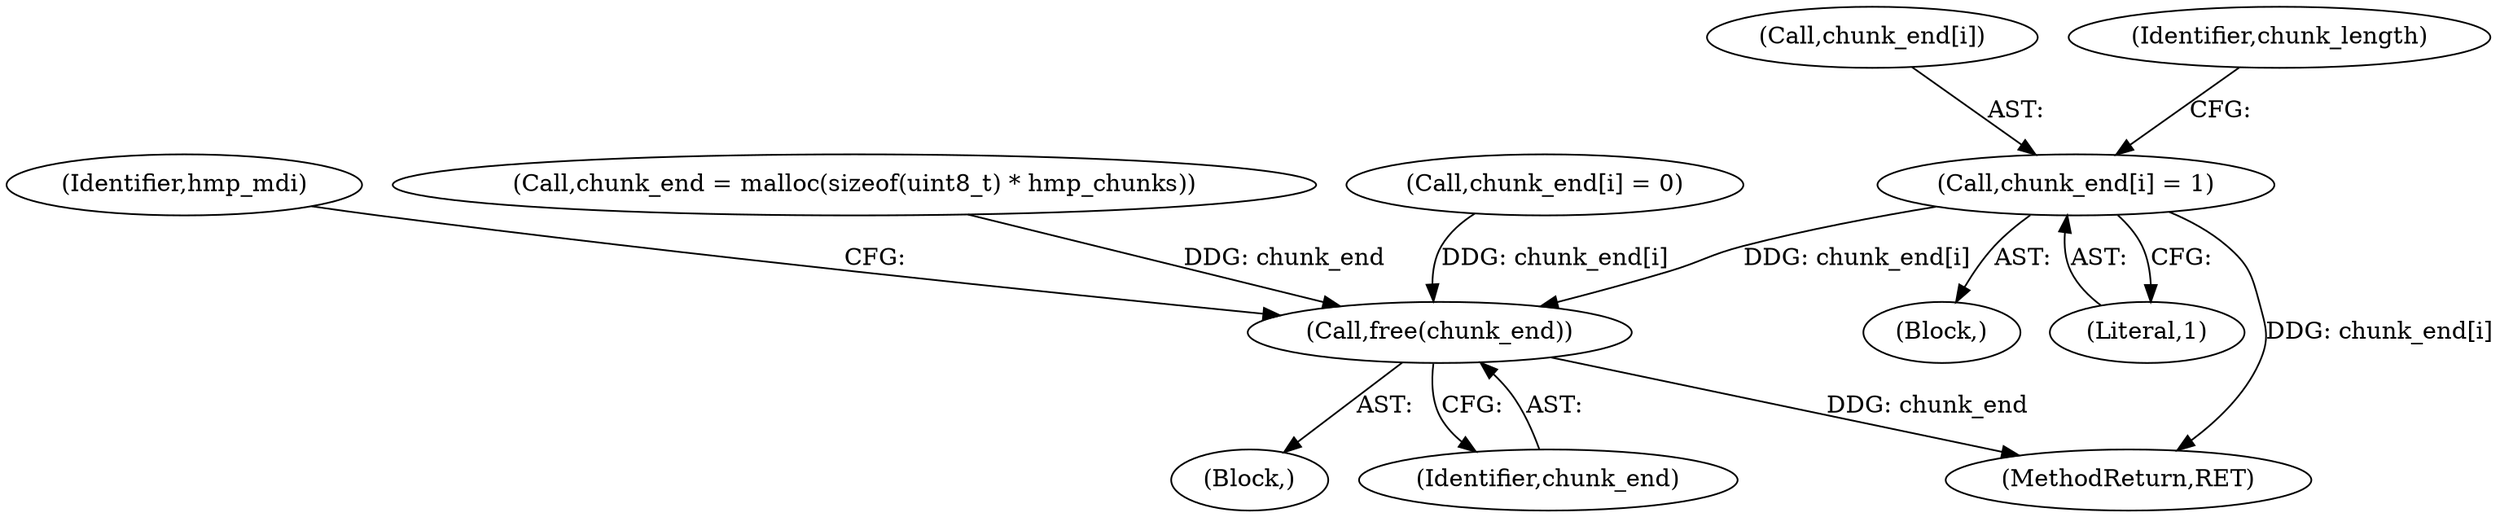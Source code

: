digraph "0_wildmidi_660b513d99bced8783a4a5984ac2f742c74ebbdd_0@array" {
"1000965" [label="(Call,chunk_end[i] = 1)"];
"1001275" [label="(Call,free(chunk_end))"];
"1000966" [label="(Call,chunk_end[i])"];
"1001279" [label="(Identifier,hmp_mdi)"];
"1001287" [label="(MethodReturn,RET)"];
"1001275" [label="(Call,free(chunk_end))"];
"1000969" [label="(Literal,1)"];
"1000965" [label="(Call,chunk_end[i] = 1)"];
"1000962" [label="(Block,)"];
"1000515" [label="(Call,chunk_end = malloc(sizeof(uint8_t) * hmp_chunks))"];
"1000972" [label="(Identifier,chunk_length)"];
"1000106" [label="(Block,)"];
"1001276" [label="(Identifier,chunk_end)"];
"1000766" [label="(Call,chunk_end[i] = 0)"];
"1000965" -> "1000962"  [label="AST: "];
"1000965" -> "1000969"  [label="CFG: "];
"1000966" -> "1000965"  [label="AST: "];
"1000969" -> "1000965"  [label="AST: "];
"1000972" -> "1000965"  [label="CFG: "];
"1000965" -> "1001287"  [label="DDG: chunk_end[i]"];
"1000965" -> "1001275"  [label="DDG: chunk_end[i]"];
"1001275" -> "1000106"  [label="AST: "];
"1001275" -> "1001276"  [label="CFG: "];
"1001276" -> "1001275"  [label="AST: "];
"1001279" -> "1001275"  [label="CFG: "];
"1001275" -> "1001287"  [label="DDG: chunk_end"];
"1000766" -> "1001275"  [label="DDG: chunk_end[i]"];
"1000515" -> "1001275"  [label="DDG: chunk_end"];
}
